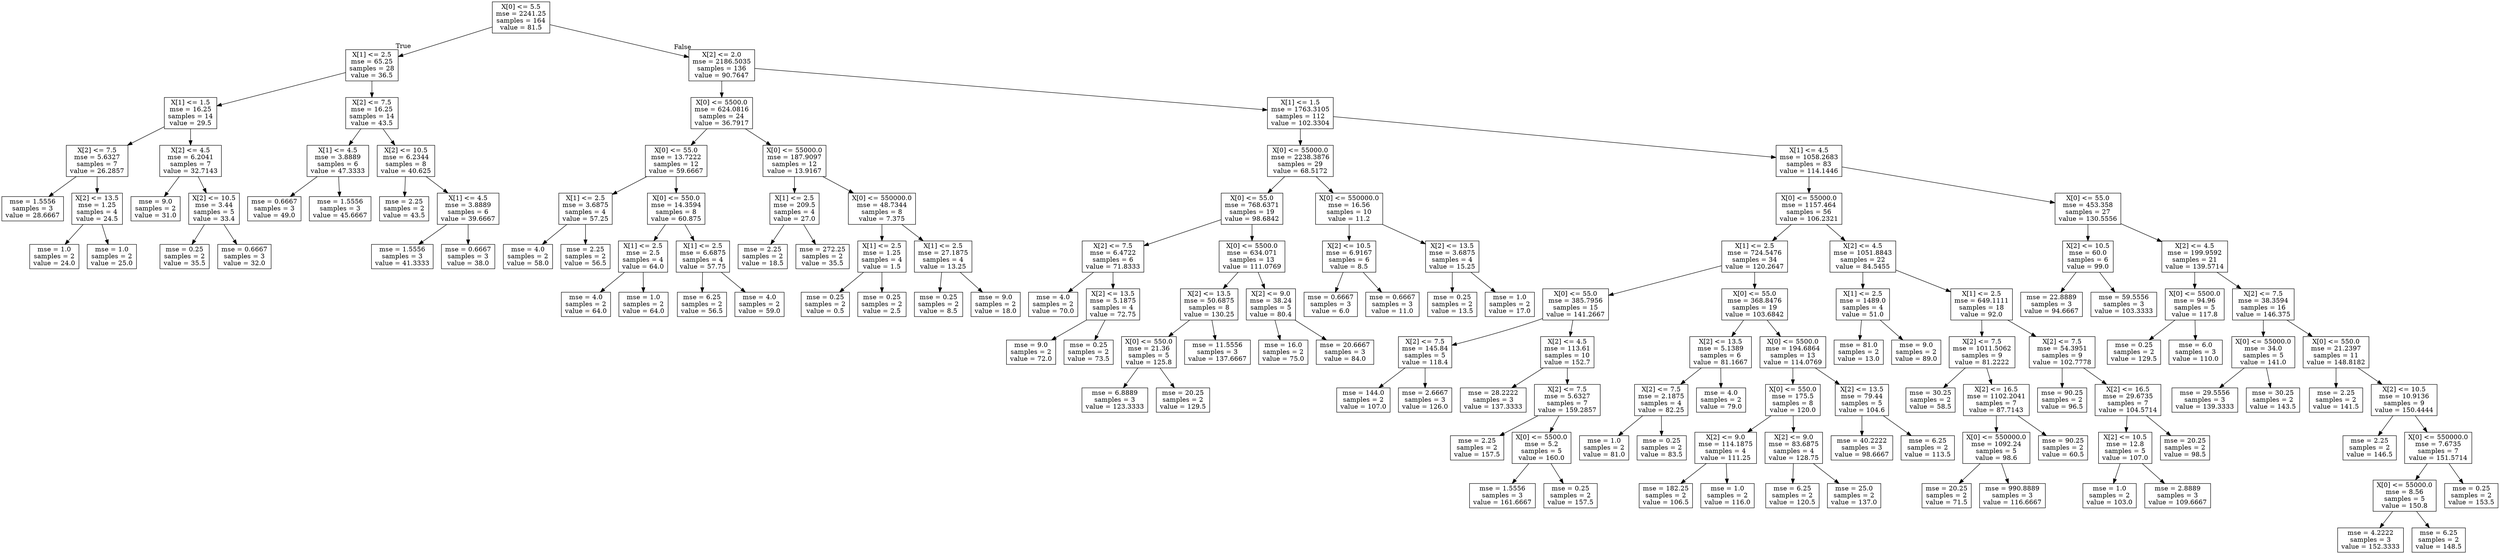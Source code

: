 digraph Tree {
node [shape=box] ;
0 [label="X[0] <= 5.5\nmse = 2241.25\nsamples = 164\nvalue = 81.5"] ;
1 [label="X[1] <= 2.5\nmse = 65.25\nsamples = 28\nvalue = 36.5"] ;
0 -> 1 [labeldistance=2.5, labelangle=45, headlabel="True"] ;
2 [label="X[1] <= 1.5\nmse = 16.25\nsamples = 14\nvalue = 29.5"] ;
1 -> 2 ;
3 [label="X[2] <= 7.5\nmse = 5.6327\nsamples = 7\nvalue = 26.2857"] ;
2 -> 3 ;
4 [label="mse = 1.5556\nsamples = 3\nvalue = 28.6667"] ;
3 -> 4 ;
5 [label="X[2] <= 13.5\nmse = 1.25\nsamples = 4\nvalue = 24.5"] ;
3 -> 5 ;
6 [label="mse = 1.0\nsamples = 2\nvalue = 24.0"] ;
5 -> 6 ;
7 [label="mse = 1.0\nsamples = 2\nvalue = 25.0"] ;
5 -> 7 ;
8 [label="X[2] <= 4.5\nmse = 6.2041\nsamples = 7\nvalue = 32.7143"] ;
2 -> 8 ;
9 [label="mse = 9.0\nsamples = 2\nvalue = 31.0"] ;
8 -> 9 ;
10 [label="X[2] <= 10.5\nmse = 3.44\nsamples = 5\nvalue = 33.4"] ;
8 -> 10 ;
11 [label="mse = 0.25\nsamples = 2\nvalue = 35.5"] ;
10 -> 11 ;
12 [label="mse = 0.6667\nsamples = 3\nvalue = 32.0"] ;
10 -> 12 ;
13 [label="X[2] <= 7.5\nmse = 16.25\nsamples = 14\nvalue = 43.5"] ;
1 -> 13 ;
14 [label="X[1] <= 4.5\nmse = 3.8889\nsamples = 6\nvalue = 47.3333"] ;
13 -> 14 ;
15 [label="mse = 0.6667\nsamples = 3\nvalue = 49.0"] ;
14 -> 15 ;
16 [label="mse = 1.5556\nsamples = 3\nvalue = 45.6667"] ;
14 -> 16 ;
17 [label="X[2] <= 10.5\nmse = 6.2344\nsamples = 8\nvalue = 40.625"] ;
13 -> 17 ;
18 [label="mse = 2.25\nsamples = 2\nvalue = 43.5"] ;
17 -> 18 ;
19 [label="X[1] <= 4.5\nmse = 3.8889\nsamples = 6\nvalue = 39.6667"] ;
17 -> 19 ;
20 [label="mse = 1.5556\nsamples = 3\nvalue = 41.3333"] ;
19 -> 20 ;
21 [label="mse = 0.6667\nsamples = 3\nvalue = 38.0"] ;
19 -> 21 ;
22 [label="X[2] <= 2.0\nmse = 2186.5035\nsamples = 136\nvalue = 90.7647"] ;
0 -> 22 [labeldistance=2.5, labelangle=-45, headlabel="False"] ;
23 [label="X[0] <= 5500.0\nmse = 624.0816\nsamples = 24\nvalue = 36.7917"] ;
22 -> 23 ;
24 [label="X[0] <= 55.0\nmse = 13.7222\nsamples = 12\nvalue = 59.6667"] ;
23 -> 24 ;
25 [label="X[1] <= 2.5\nmse = 3.6875\nsamples = 4\nvalue = 57.25"] ;
24 -> 25 ;
26 [label="mse = 4.0\nsamples = 2\nvalue = 58.0"] ;
25 -> 26 ;
27 [label="mse = 2.25\nsamples = 2\nvalue = 56.5"] ;
25 -> 27 ;
28 [label="X[0] <= 550.0\nmse = 14.3594\nsamples = 8\nvalue = 60.875"] ;
24 -> 28 ;
29 [label="X[1] <= 2.5\nmse = 2.5\nsamples = 4\nvalue = 64.0"] ;
28 -> 29 ;
30 [label="mse = 4.0\nsamples = 2\nvalue = 64.0"] ;
29 -> 30 ;
31 [label="mse = 1.0\nsamples = 2\nvalue = 64.0"] ;
29 -> 31 ;
32 [label="X[1] <= 2.5\nmse = 6.6875\nsamples = 4\nvalue = 57.75"] ;
28 -> 32 ;
33 [label="mse = 6.25\nsamples = 2\nvalue = 56.5"] ;
32 -> 33 ;
34 [label="mse = 4.0\nsamples = 2\nvalue = 59.0"] ;
32 -> 34 ;
35 [label="X[0] <= 55000.0\nmse = 187.9097\nsamples = 12\nvalue = 13.9167"] ;
23 -> 35 ;
36 [label="X[1] <= 2.5\nmse = 209.5\nsamples = 4\nvalue = 27.0"] ;
35 -> 36 ;
37 [label="mse = 2.25\nsamples = 2\nvalue = 18.5"] ;
36 -> 37 ;
38 [label="mse = 272.25\nsamples = 2\nvalue = 35.5"] ;
36 -> 38 ;
39 [label="X[0] <= 550000.0\nmse = 48.7344\nsamples = 8\nvalue = 7.375"] ;
35 -> 39 ;
40 [label="X[1] <= 2.5\nmse = 1.25\nsamples = 4\nvalue = 1.5"] ;
39 -> 40 ;
41 [label="mse = 0.25\nsamples = 2\nvalue = 0.5"] ;
40 -> 41 ;
42 [label="mse = 0.25\nsamples = 2\nvalue = 2.5"] ;
40 -> 42 ;
43 [label="X[1] <= 2.5\nmse = 27.1875\nsamples = 4\nvalue = 13.25"] ;
39 -> 43 ;
44 [label="mse = 0.25\nsamples = 2\nvalue = 8.5"] ;
43 -> 44 ;
45 [label="mse = 9.0\nsamples = 2\nvalue = 18.0"] ;
43 -> 45 ;
46 [label="X[1] <= 1.5\nmse = 1763.3105\nsamples = 112\nvalue = 102.3304"] ;
22 -> 46 ;
47 [label="X[0] <= 55000.0\nmse = 2238.3876\nsamples = 29\nvalue = 68.5172"] ;
46 -> 47 ;
48 [label="X[0] <= 55.0\nmse = 768.6371\nsamples = 19\nvalue = 98.6842"] ;
47 -> 48 ;
49 [label="X[2] <= 7.5\nmse = 6.4722\nsamples = 6\nvalue = 71.8333"] ;
48 -> 49 ;
50 [label="mse = 4.0\nsamples = 2\nvalue = 70.0"] ;
49 -> 50 ;
51 [label="X[2] <= 13.5\nmse = 5.1875\nsamples = 4\nvalue = 72.75"] ;
49 -> 51 ;
52 [label="mse = 9.0\nsamples = 2\nvalue = 72.0"] ;
51 -> 52 ;
53 [label="mse = 0.25\nsamples = 2\nvalue = 73.5"] ;
51 -> 53 ;
54 [label="X[0] <= 5500.0\nmse = 634.071\nsamples = 13\nvalue = 111.0769"] ;
48 -> 54 ;
55 [label="X[2] <= 13.5\nmse = 50.6875\nsamples = 8\nvalue = 130.25"] ;
54 -> 55 ;
56 [label="X[0] <= 550.0\nmse = 21.36\nsamples = 5\nvalue = 125.8"] ;
55 -> 56 ;
57 [label="mse = 6.8889\nsamples = 3\nvalue = 123.3333"] ;
56 -> 57 ;
58 [label="mse = 20.25\nsamples = 2\nvalue = 129.5"] ;
56 -> 58 ;
59 [label="mse = 11.5556\nsamples = 3\nvalue = 137.6667"] ;
55 -> 59 ;
60 [label="X[2] <= 9.0\nmse = 38.24\nsamples = 5\nvalue = 80.4"] ;
54 -> 60 ;
61 [label="mse = 16.0\nsamples = 2\nvalue = 75.0"] ;
60 -> 61 ;
62 [label="mse = 20.6667\nsamples = 3\nvalue = 84.0"] ;
60 -> 62 ;
63 [label="X[0] <= 550000.0\nmse = 16.56\nsamples = 10\nvalue = 11.2"] ;
47 -> 63 ;
64 [label="X[2] <= 10.5\nmse = 6.9167\nsamples = 6\nvalue = 8.5"] ;
63 -> 64 ;
65 [label="mse = 0.6667\nsamples = 3\nvalue = 6.0"] ;
64 -> 65 ;
66 [label="mse = 0.6667\nsamples = 3\nvalue = 11.0"] ;
64 -> 66 ;
67 [label="X[2] <= 13.5\nmse = 3.6875\nsamples = 4\nvalue = 15.25"] ;
63 -> 67 ;
68 [label="mse = 0.25\nsamples = 2\nvalue = 13.5"] ;
67 -> 68 ;
69 [label="mse = 1.0\nsamples = 2\nvalue = 17.0"] ;
67 -> 69 ;
70 [label="X[1] <= 4.5\nmse = 1058.2683\nsamples = 83\nvalue = 114.1446"] ;
46 -> 70 ;
71 [label="X[0] <= 55000.0\nmse = 1157.464\nsamples = 56\nvalue = 106.2321"] ;
70 -> 71 ;
72 [label="X[1] <= 2.5\nmse = 724.5476\nsamples = 34\nvalue = 120.2647"] ;
71 -> 72 ;
73 [label="X[0] <= 55.0\nmse = 385.7956\nsamples = 15\nvalue = 141.2667"] ;
72 -> 73 ;
74 [label="X[2] <= 7.5\nmse = 145.84\nsamples = 5\nvalue = 118.4"] ;
73 -> 74 ;
75 [label="mse = 144.0\nsamples = 2\nvalue = 107.0"] ;
74 -> 75 ;
76 [label="mse = 2.6667\nsamples = 3\nvalue = 126.0"] ;
74 -> 76 ;
77 [label="X[2] <= 4.5\nmse = 113.61\nsamples = 10\nvalue = 152.7"] ;
73 -> 77 ;
78 [label="mse = 28.2222\nsamples = 3\nvalue = 137.3333"] ;
77 -> 78 ;
79 [label="X[2] <= 7.5\nmse = 5.6327\nsamples = 7\nvalue = 159.2857"] ;
77 -> 79 ;
80 [label="mse = 2.25\nsamples = 2\nvalue = 157.5"] ;
79 -> 80 ;
81 [label="X[0] <= 5500.0\nmse = 5.2\nsamples = 5\nvalue = 160.0"] ;
79 -> 81 ;
82 [label="mse = 1.5556\nsamples = 3\nvalue = 161.6667"] ;
81 -> 82 ;
83 [label="mse = 0.25\nsamples = 2\nvalue = 157.5"] ;
81 -> 83 ;
84 [label="X[0] <= 55.0\nmse = 368.8476\nsamples = 19\nvalue = 103.6842"] ;
72 -> 84 ;
85 [label="X[2] <= 13.5\nmse = 5.1389\nsamples = 6\nvalue = 81.1667"] ;
84 -> 85 ;
86 [label="X[2] <= 7.5\nmse = 2.1875\nsamples = 4\nvalue = 82.25"] ;
85 -> 86 ;
87 [label="mse = 1.0\nsamples = 2\nvalue = 81.0"] ;
86 -> 87 ;
88 [label="mse = 0.25\nsamples = 2\nvalue = 83.5"] ;
86 -> 88 ;
89 [label="mse = 4.0\nsamples = 2\nvalue = 79.0"] ;
85 -> 89 ;
90 [label="X[0] <= 5500.0\nmse = 194.6864\nsamples = 13\nvalue = 114.0769"] ;
84 -> 90 ;
91 [label="X[0] <= 550.0\nmse = 175.5\nsamples = 8\nvalue = 120.0"] ;
90 -> 91 ;
92 [label="X[2] <= 9.0\nmse = 114.1875\nsamples = 4\nvalue = 111.25"] ;
91 -> 92 ;
93 [label="mse = 182.25\nsamples = 2\nvalue = 106.5"] ;
92 -> 93 ;
94 [label="mse = 1.0\nsamples = 2\nvalue = 116.0"] ;
92 -> 94 ;
95 [label="X[2] <= 9.0\nmse = 83.6875\nsamples = 4\nvalue = 128.75"] ;
91 -> 95 ;
96 [label="mse = 6.25\nsamples = 2\nvalue = 120.5"] ;
95 -> 96 ;
97 [label="mse = 25.0\nsamples = 2\nvalue = 137.0"] ;
95 -> 97 ;
98 [label="X[2] <= 13.5\nmse = 79.44\nsamples = 5\nvalue = 104.6"] ;
90 -> 98 ;
99 [label="mse = 40.2222\nsamples = 3\nvalue = 98.6667"] ;
98 -> 99 ;
100 [label="mse = 6.25\nsamples = 2\nvalue = 113.5"] ;
98 -> 100 ;
101 [label="X[2] <= 4.5\nmse = 1051.8843\nsamples = 22\nvalue = 84.5455"] ;
71 -> 101 ;
102 [label="X[1] <= 2.5\nmse = 1489.0\nsamples = 4\nvalue = 51.0"] ;
101 -> 102 ;
103 [label="mse = 81.0\nsamples = 2\nvalue = 13.0"] ;
102 -> 103 ;
104 [label="mse = 9.0\nsamples = 2\nvalue = 89.0"] ;
102 -> 104 ;
105 [label="X[1] <= 2.5\nmse = 649.1111\nsamples = 18\nvalue = 92.0"] ;
101 -> 105 ;
106 [label="X[2] <= 7.5\nmse = 1011.5062\nsamples = 9\nvalue = 81.2222"] ;
105 -> 106 ;
107 [label="mse = 30.25\nsamples = 2\nvalue = 58.5"] ;
106 -> 107 ;
108 [label="X[2] <= 16.5\nmse = 1102.2041\nsamples = 7\nvalue = 87.7143"] ;
106 -> 108 ;
109 [label="X[0] <= 550000.0\nmse = 1092.24\nsamples = 5\nvalue = 98.6"] ;
108 -> 109 ;
110 [label="mse = 20.25\nsamples = 2\nvalue = 71.5"] ;
109 -> 110 ;
111 [label="mse = 990.8889\nsamples = 3\nvalue = 116.6667"] ;
109 -> 111 ;
112 [label="mse = 90.25\nsamples = 2\nvalue = 60.5"] ;
108 -> 112 ;
113 [label="X[2] <= 7.5\nmse = 54.3951\nsamples = 9\nvalue = 102.7778"] ;
105 -> 113 ;
114 [label="mse = 90.25\nsamples = 2\nvalue = 96.5"] ;
113 -> 114 ;
115 [label="X[2] <= 16.5\nmse = 29.6735\nsamples = 7\nvalue = 104.5714"] ;
113 -> 115 ;
116 [label="X[2] <= 10.5\nmse = 12.8\nsamples = 5\nvalue = 107.0"] ;
115 -> 116 ;
117 [label="mse = 1.0\nsamples = 2\nvalue = 103.0"] ;
116 -> 117 ;
118 [label="mse = 2.8889\nsamples = 3\nvalue = 109.6667"] ;
116 -> 118 ;
119 [label="mse = 20.25\nsamples = 2\nvalue = 98.5"] ;
115 -> 119 ;
120 [label="X[0] <= 55.0\nmse = 453.358\nsamples = 27\nvalue = 130.5556"] ;
70 -> 120 ;
121 [label="X[2] <= 10.5\nmse = 60.0\nsamples = 6\nvalue = 99.0"] ;
120 -> 121 ;
122 [label="mse = 22.8889\nsamples = 3\nvalue = 94.6667"] ;
121 -> 122 ;
123 [label="mse = 59.5556\nsamples = 3\nvalue = 103.3333"] ;
121 -> 123 ;
124 [label="X[2] <= 4.5\nmse = 199.9592\nsamples = 21\nvalue = 139.5714"] ;
120 -> 124 ;
125 [label="X[0] <= 5500.0\nmse = 94.96\nsamples = 5\nvalue = 117.8"] ;
124 -> 125 ;
126 [label="mse = 0.25\nsamples = 2\nvalue = 129.5"] ;
125 -> 126 ;
127 [label="mse = 6.0\nsamples = 3\nvalue = 110.0"] ;
125 -> 127 ;
128 [label="X[2] <= 7.5\nmse = 38.3594\nsamples = 16\nvalue = 146.375"] ;
124 -> 128 ;
129 [label="X[0] <= 55000.0\nmse = 34.0\nsamples = 5\nvalue = 141.0"] ;
128 -> 129 ;
130 [label="mse = 29.5556\nsamples = 3\nvalue = 139.3333"] ;
129 -> 130 ;
131 [label="mse = 30.25\nsamples = 2\nvalue = 143.5"] ;
129 -> 131 ;
132 [label="X[0] <= 550.0\nmse = 21.2397\nsamples = 11\nvalue = 148.8182"] ;
128 -> 132 ;
133 [label="mse = 2.25\nsamples = 2\nvalue = 141.5"] ;
132 -> 133 ;
134 [label="X[2] <= 10.5\nmse = 10.9136\nsamples = 9\nvalue = 150.4444"] ;
132 -> 134 ;
135 [label="mse = 2.25\nsamples = 2\nvalue = 146.5"] ;
134 -> 135 ;
136 [label="X[0] <= 550000.0\nmse = 7.6735\nsamples = 7\nvalue = 151.5714"] ;
134 -> 136 ;
137 [label="X[0] <= 55000.0\nmse = 8.56\nsamples = 5\nvalue = 150.8"] ;
136 -> 137 ;
138 [label="mse = 4.2222\nsamples = 3\nvalue = 152.3333"] ;
137 -> 138 ;
139 [label="mse = 6.25\nsamples = 2\nvalue = 148.5"] ;
137 -> 139 ;
140 [label="mse = 0.25\nsamples = 2\nvalue = 153.5"] ;
136 -> 140 ;
}